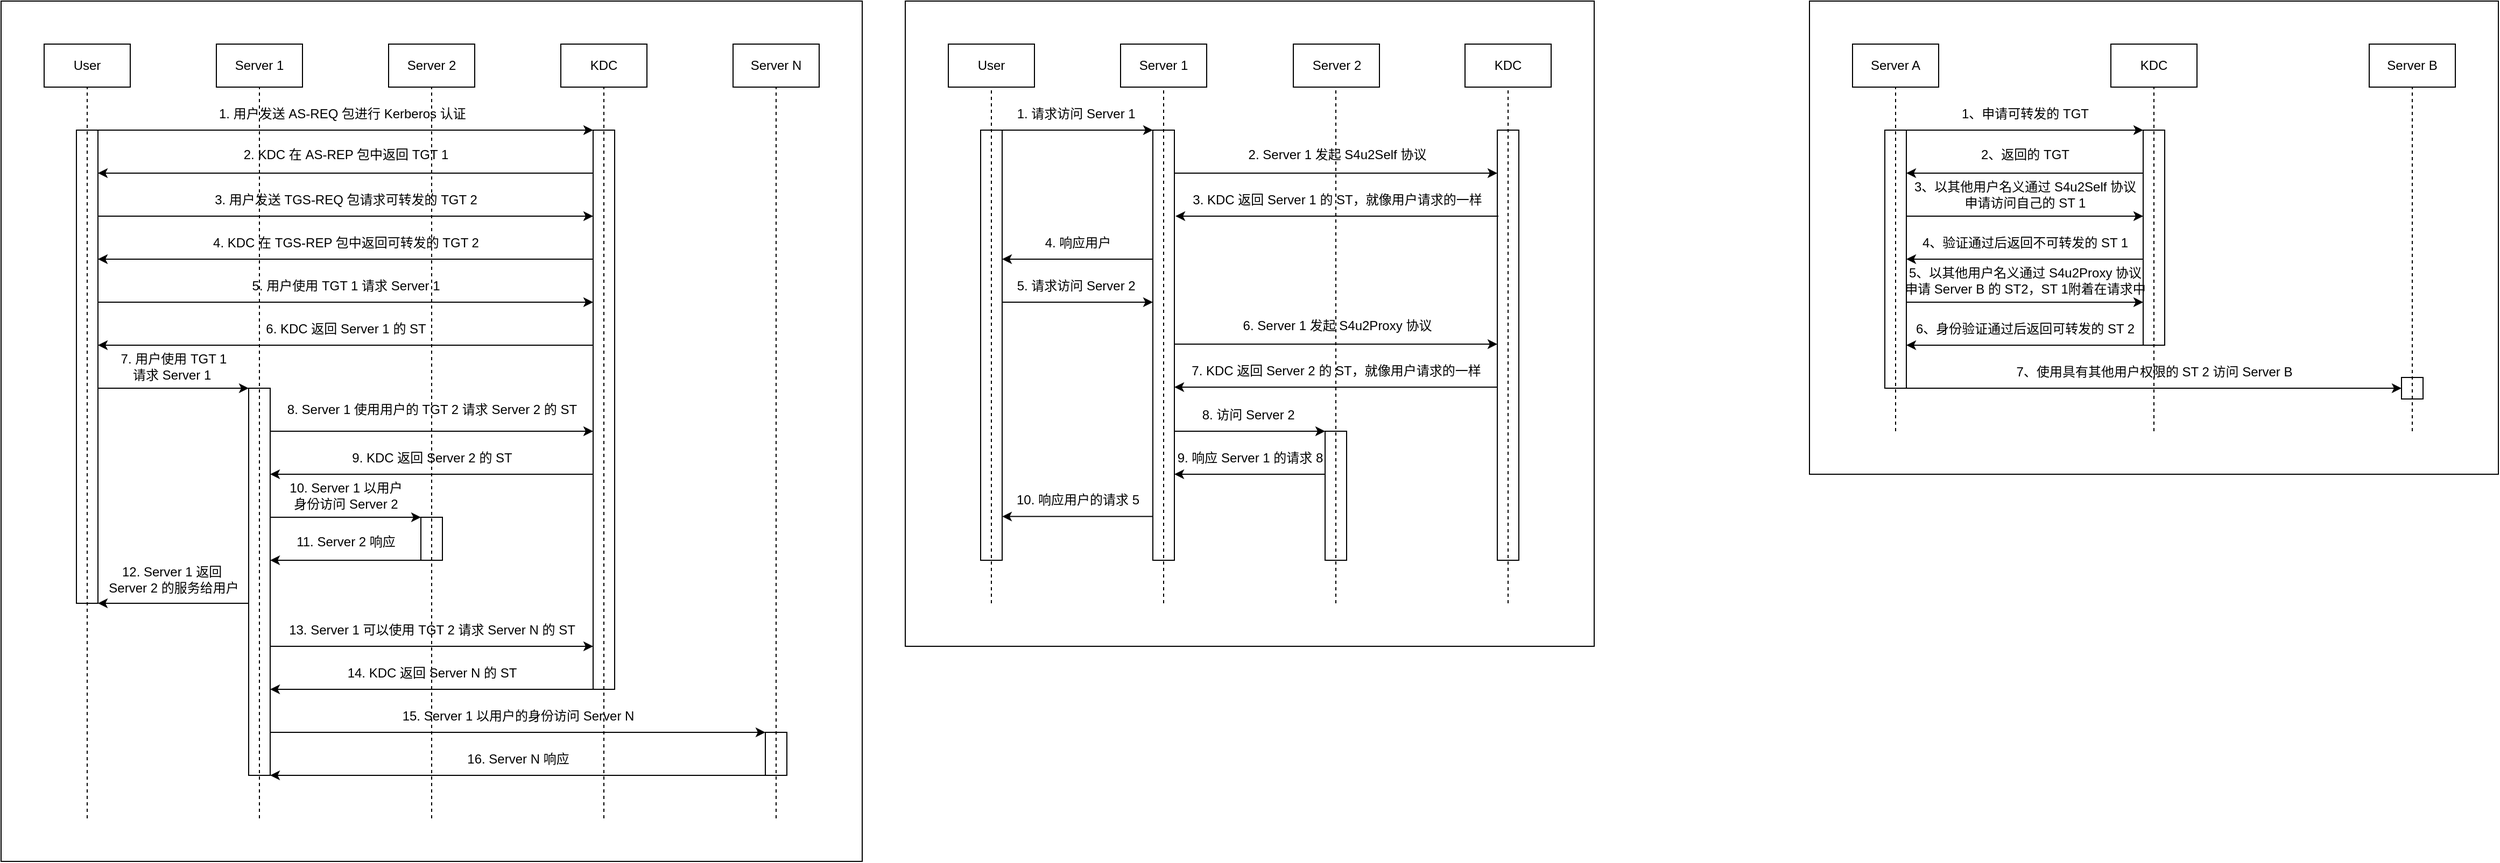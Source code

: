 <mxfile version="22.0.4" type="github">
  <diagram name="第 1 页" id="ZDr5vjkKfLyj0icd-GqV">
    <mxGraphModel dx="862" dy="435" grid="1" gridSize="10" guides="1" tooltips="1" connect="1" arrows="1" fold="1" page="1" pageScale="1" pageWidth="827" pageHeight="1169" math="0" shadow="0">
      <root>
        <mxCell id="0" />
        <mxCell id="1" parent="0" />
        <mxCell id="HPla1o8godMDjGClW9z5-30" value="" style="rounded=0;whiteSpace=wrap;html=1;" vertex="1" parent="1">
          <mxGeometry x="1680" width="640" height="440" as="geometry" />
        </mxCell>
        <mxCell id="HPla1o8godMDjGClW9z5-28" value="" style="rounded=0;whiteSpace=wrap;html=1;" vertex="1" parent="1">
          <mxGeometry x="2230" y="350" width="20" height="20" as="geometry" />
        </mxCell>
        <mxCell id="HPla1o8godMDjGClW9z5-27" value="" style="rounded=0;whiteSpace=wrap;html=1;" vertex="1" parent="1">
          <mxGeometry x="1990" y="120" width="20" height="200" as="geometry" />
        </mxCell>
        <mxCell id="HPla1o8godMDjGClW9z5-23" value="" style="rounded=0;whiteSpace=wrap;html=1;" vertex="1" parent="1">
          <mxGeometry x="1750" y="120" width="20" height="240" as="geometry" />
        </mxCell>
        <mxCell id="7yoMR9bMtqDJIdtvnZNh-3" value="" style="rounded=0;whiteSpace=wrap;html=1;" parent="1" vertex="1">
          <mxGeometry x="840" width="640" height="600" as="geometry" />
        </mxCell>
        <mxCell id="usVfSzNqkV0ZZe4DDIiA-19" value="" style="rounded=0;whiteSpace=wrap;html=1;" parent="1" vertex="1">
          <mxGeometry x="1390" y="120" width="20" height="400" as="geometry" />
        </mxCell>
        <mxCell id="usVfSzNqkV0ZZe4DDIiA-36" value="" style="rounded=0;whiteSpace=wrap;html=1;" parent="1" vertex="1">
          <mxGeometry x="1230" y="400" width="20" height="120" as="geometry" />
        </mxCell>
        <mxCell id="usVfSzNqkV0ZZe4DDIiA-13" value="" style="rounded=0;whiteSpace=wrap;html=1;" parent="1" vertex="1">
          <mxGeometry x="1070" y="120" width="20" height="400" as="geometry" />
        </mxCell>
        <mxCell id="usVfSzNqkV0ZZe4DDIiA-11" value="" style="rounded=0;whiteSpace=wrap;html=1;" parent="1" vertex="1">
          <mxGeometry x="910" y="120" width="20" height="400" as="geometry" />
        </mxCell>
        <mxCell id="geqOU8Ly6QwuSXcI2jb7-61" value="" style="rounded=0;whiteSpace=wrap;html=1;" parent="1" vertex="1">
          <mxGeometry width="800" height="800" as="geometry" />
        </mxCell>
        <mxCell id="geqOU8Ly6QwuSXcI2jb7-50" value="" style="rounded=0;whiteSpace=wrap;html=1;" parent="1" vertex="1">
          <mxGeometry x="710" y="680" width="20" height="40" as="geometry" />
        </mxCell>
        <mxCell id="geqOU8Ly6QwuSXcI2jb7-41" value="" style="rounded=0;whiteSpace=wrap;html=1;" parent="1" vertex="1">
          <mxGeometry x="390" y="480" width="20" height="40" as="geometry" />
        </mxCell>
        <mxCell id="geqOU8Ly6QwuSXcI2jb7-10" value="" style="rounded=0;whiteSpace=wrap;html=1;" parent="1" vertex="1">
          <mxGeometry x="550" y="120" width="20" height="520" as="geometry" />
        </mxCell>
        <mxCell id="geqOU8Ly6QwuSXcI2jb7-28" value="" style="rounded=0;whiteSpace=wrap;html=1;" parent="1" vertex="1">
          <mxGeometry x="230" y="360" width="20" height="360" as="geometry" />
        </mxCell>
        <mxCell id="geqOU8Ly6QwuSXcI2jb7-8" value="" style="rounded=0;whiteSpace=wrap;html=1;" parent="1" vertex="1">
          <mxGeometry x="70" y="120" width="20" height="440" as="geometry" />
        </mxCell>
        <mxCell id="geqOU8Ly6QwuSXcI2jb7-1" value="User" style="rounded=0;whiteSpace=wrap;html=1;" parent="1" vertex="1">
          <mxGeometry x="40" y="40" width="80" height="40" as="geometry" />
        </mxCell>
        <mxCell id="geqOU8Ly6QwuSXcI2jb7-2" value="Server 1" style="rounded=0;whiteSpace=wrap;html=1;" parent="1" vertex="1">
          <mxGeometry x="200" y="40" width="80" height="40" as="geometry" />
        </mxCell>
        <mxCell id="geqOU8Ly6QwuSXcI2jb7-3" value="Server 2" style="rounded=0;whiteSpace=wrap;html=1;" parent="1" vertex="1">
          <mxGeometry x="360" y="40" width="80" height="40" as="geometry" />
        </mxCell>
        <mxCell id="geqOU8Ly6QwuSXcI2jb7-4" value="Server N" style="rounded=0;whiteSpace=wrap;html=1;" parent="1" vertex="1">
          <mxGeometry x="680" y="40" width="80" height="40" as="geometry" />
        </mxCell>
        <mxCell id="geqOU8Ly6QwuSXcI2jb7-5" value="KDC" style="rounded=0;whiteSpace=wrap;html=1;" parent="1" vertex="1">
          <mxGeometry x="520" y="40" width="80" height="40" as="geometry" />
        </mxCell>
        <mxCell id="geqOU8Ly6QwuSXcI2jb7-6" value="" style="endArrow=none;dashed=1;html=1;rounded=0;entryX=0.5;entryY=1;entryDx=0;entryDy=0;" parent="1" target="geqOU8Ly6QwuSXcI2jb7-1" edge="1">
          <mxGeometry width="50" height="50" relative="1" as="geometry">
            <mxPoint x="80" y="760" as="sourcePoint" />
            <mxPoint x="70" y="100" as="targetPoint" />
          </mxGeometry>
        </mxCell>
        <mxCell id="geqOU8Ly6QwuSXcI2jb7-7" value="" style="endArrow=none;dashed=1;html=1;rounded=0;entryX=0.5;entryY=1;entryDx=0;entryDy=0;" parent="1" target="geqOU8Ly6QwuSXcI2jb7-5" edge="1">
          <mxGeometry width="50" height="50" relative="1" as="geometry">
            <mxPoint x="560" y="760" as="sourcePoint" />
            <mxPoint x="540" y="210" as="targetPoint" />
          </mxGeometry>
        </mxCell>
        <mxCell id="geqOU8Ly6QwuSXcI2jb7-12" value="" style="endArrow=classic;html=1;rounded=0;exitX=1;exitY=0;exitDx=0;exitDy=0;entryX=0;entryY=0;entryDx=0;entryDy=0;" parent="1" source="geqOU8Ly6QwuSXcI2jb7-8" target="geqOU8Ly6QwuSXcI2jb7-10" edge="1">
          <mxGeometry width="50" height="50" relative="1" as="geometry">
            <mxPoint x="390" y="300" as="sourcePoint" />
            <mxPoint x="440" y="250" as="targetPoint" />
          </mxGeometry>
        </mxCell>
        <mxCell id="geqOU8Ly6QwuSXcI2jb7-13" value="1. 用户发送 AS-REQ 包进行 Kerberos 认证&amp;nbsp;&amp;nbsp; " style="text;html=1;align=center;verticalAlign=middle;resizable=0;points=[];autosize=1;strokeColor=none;fillColor=none;" parent="1" vertex="1">
          <mxGeometry x="190" y="90" width="260" height="30" as="geometry" />
        </mxCell>
        <mxCell id="geqOU8Ly6QwuSXcI2jb7-15" value="2. KDC 在 AS-REP 包中返回 TGT 1" style="text;html=1;align=center;verticalAlign=middle;resizable=0;points=[];autosize=1;strokeColor=none;fillColor=none;" parent="1" vertex="1">
          <mxGeometry x="215" y="128" width="210" height="30" as="geometry" />
        </mxCell>
        <mxCell id="geqOU8Ly6QwuSXcI2jb7-16" value="" style="endArrow=classic;html=1;rounded=0;" parent="1" edge="1">
          <mxGeometry width="50" height="50" relative="1" as="geometry">
            <mxPoint x="90" y="200" as="sourcePoint" />
            <mxPoint x="550" y="200" as="targetPoint" />
          </mxGeometry>
        </mxCell>
        <mxCell id="geqOU8Ly6QwuSXcI2jb7-17" value="3. 用户发送 TGS-REQ 包请求可转发的 TGT 2" style="text;html=1;align=center;verticalAlign=middle;resizable=0;points=[];autosize=1;strokeColor=none;fillColor=none;" parent="1" vertex="1">
          <mxGeometry x="185" y="170" width="270" height="30" as="geometry" />
        </mxCell>
        <mxCell id="geqOU8Ly6QwuSXcI2jb7-18" value="" style="endArrow=classic;html=1;rounded=0;exitX=-0.006;exitY=0.236;exitDx=0;exitDy=0;exitPerimeter=0;entryX=1.019;entryY=0.235;entryDx=0;entryDy=0;entryPerimeter=0;" parent="1" edge="1">
          <mxGeometry width="50" height="50" relative="1" as="geometry">
            <mxPoint x="550" y="240" as="sourcePoint" />
            <mxPoint x="90" y="240" as="targetPoint" />
          </mxGeometry>
        </mxCell>
        <mxCell id="geqOU8Ly6QwuSXcI2jb7-19" value="4. KDC 在 TGS-REP 包中返回可转发的 TGT 2" style="text;html=1;align=center;verticalAlign=middle;resizable=0;points=[];autosize=1;strokeColor=none;fillColor=none;" parent="1" vertex="1">
          <mxGeometry x="185" y="210" width="270" height="30" as="geometry" />
        </mxCell>
        <mxCell id="geqOU8Ly6QwuSXcI2jb7-20" value="" style="endArrow=classic;html=1;rounded=0;" parent="1" edge="1">
          <mxGeometry width="50" height="50" relative="1" as="geometry">
            <mxPoint x="90" y="280" as="sourcePoint" />
            <mxPoint x="550" y="280" as="targetPoint" />
          </mxGeometry>
        </mxCell>
        <mxCell id="geqOU8Ly6QwuSXcI2jb7-23" value="" style="endArrow=classic;html=1;rounded=0;exitX=-0.006;exitY=0.236;exitDx=0;exitDy=0;exitPerimeter=0;entryX=1.019;entryY=0.235;entryDx=0;entryDy=0;entryPerimeter=0;" parent="1" edge="1">
          <mxGeometry width="50" height="50" relative="1" as="geometry">
            <mxPoint x="550" y="160" as="sourcePoint" />
            <mxPoint x="90" y="160" as="targetPoint" />
          </mxGeometry>
        </mxCell>
        <mxCell id="geqOU8Ly6QwuSXcI2jb7-24" value="5. 用户使用 TGT 1 请求 Server 1" style="text;html=1;align=center;verticalAlign=middle;resizable=0;points=[];autosize=1;strokeColor=none;fillColor=none;" parent="1" vertex="1">
          <mxGeometry x="220" y="250" width="200" height="30" as="geometry" />
        </mxCell>
        <mxCell id="geqOU8Ly6QwuSXcI2jb7-25" value="" style="endArrow=classic;html=1;rounded=0;exitX=-0.006;exitY=0.236;exitDx=0;exitDy=0;exitPerimeter=0;entryX=1.019;entryY=0.235;entryDx=0;entryDy=0;entryPerimeter=0;" parent="1" edge="1">
          <mxGeometry width="50" height="50" relative="1" as="geometry">
            <mxPoint x="550" y="320" as="sourcePoint" />
            <mxPoint x="90" y="320" as="targetPoint" />
          </mxGeometry>
        </mxCell>
        <mxCell id="geqOU8Ly6QwuSXcI2jb7-26" value="6. KDC 返回 Server 1 的 ST" style="text;html=1;align=center;verticalAlign=middle;resizable=0;points=[];autosize=1;strokeColor=none;fillColor=none;" parent="1" vertex="1">
          <mxGeometry x="235" y="290" width="170" height="30" as="geometry" />
        </mxCell>
        <mxCell id="geqOU8Ly6QwuSXcI2jb7-27" value="" style="endArrow=none;dashed=1;html=1;rounded=0;entryX=0.5;entryY=1;entryDx=0;entryDy=0;" parent="1" target="geqOU8Ly6QwuSXcI2jb7-2" edge="1">
          <mxGeometry width="50" height="50" relative="1" as="geometry">
            <mxPoint x="240" y="760" as="sourcePoint" />
            <mxPoint x="190" y="360" as="targetPoint" />
          </mxGeometry>
        </mxCell>
        <mxCell id="geqOU8Ly6QwuSXcI2jb7-30" value="" style="endArrow=classic;html=1;rounded=0;" parent="1" edge="1">
          <mxGeometry width="50" height="50" relative="1" as="geometry">
            <mxPoint x="90" y="360" as="sourcePoint" />
            <mxPoint x="230" y="360" as="targetPoint" />
          </mxGeometry>
        </mxCell>
        <mxCell id="geqOU8Ly6QwuSXcI2jb7-31" value="&lt;div&gt;7. 用户使用 TGT 1 &lt;br&gt;&lt;/div&gt;&lt;div&gt;请求 Server 1&amp;nbsp; &lt;/div&gt;" style="text;html=1;align=center;verticalAlign=middle;resizable=0;points=[];autosize=1;strokeColor=none;fillColor=none;" parent="1" vertex="1">
          <mxGeometry x="100" y="320" width="120" height="40" as="geometry" />
        </mxCell>
        <mxCell id="geqOU8Ly6QwuSXcI2jb7-32" value="" style="endArrow=none;dashed=1;html=1;rounded=0;entryX=0.5;entryY=1;entryDx=0;entryDy=0;" parent="1" target="geqOU8Ly6QwuSXcI2jb7-3" edge="1">
          <mxGeometry width="50" height="50" relative="1" as="geometry">
            <mxPoint x="400" y="760" as="sourcePoint" />
            <mxPoint x="630" y="110" as="targetPoint" />
          </mxGeometry>
        </mxCell>
        <mxCell id="geqOU8Ly6QwuSXcI2jb7-35" value="" style="endArrow=classic;html=1;rounded=0;" parent="1" edge="1">
          <mxGeometry width="50" height="50" relative="1" as="geometry">
            <mxPoint x="250" y="400" as="sourcePoint" />
            <mxPoint x="550" y="400" as="targetPoint" />
          </mxGeometry>
        </mxCell>
        <mxCell id="geqOU8Ly6QwuSXcI2jb7-36" value="8. Server 1 使用用户的 TGT 2 请求 Server 2 的 ST" style="text;html=1;align=center;verticalAlign=middle;resizable=0;points=[];autosize=1;strokeColor=none;fillColor=none;" parent="1" vertex="1">
          <mxGeometry x="255" y="365" width="290" height="30" as="geometry" />
        </mxCell>
        <mxCell id="geqOU8Ly6QwuSXcI2jb7-37" value="" style="endArrow=classic;html=1;rounded=0;entryX=1.019;entryY=0.235;entryDx=0;entryDy=0;entryPerimeter=0;" parent="1" edge="1">
          <mxGeometry width="50" height="50" relative="1" as="geometry">
            <mxPoint x="550" y="440" as="sourcePoint" />
            <mxPoint x="250" y="440" as="targetPoint" />
          </mxGeometry>
        </mxCell>
        <mxCell id="geqOU8Ly6QwuSXcI2jb7-38" value="9. KDC 返回 Server 2 的 ST" style="text;html=1;align=center;verticalAlign=middle;resizable=0;points=[];autosize=1;strokeColor=none;fillColor=none;" parent="1" vertex="1">
          <mxGeometry x="315" y="410" width="170" height="30" as="geometry" />
        </mxCell>
        <mxCell id="geqOU8Ly6QwuSXcI2jb7-43" value="" style="endArrow=classic;html=1;rounded=0;" parent="1" edge="1">
          <mxGeometry width="50" height="50" relative="1" as="geometry">
            <mxPoint x="250" y="480" as="sourcePoint" />
            <mxPoint x="390" y="480" as="targetPoint" />
          </mxGeometry>
        </mxCell>
        <mxCell id="geqOU8Ly6QwuSXcI2jb7-44" value="&lt;div&gt;10. Server 1 以用户&lt;/div&gt;&lt;div&gt;身份访问 Server 2&lt;/div&gt;" style="text;html=1;align=center;verticalAlign=middle;resizable=0;points=[];autosize=1;strokeColor=none;fillColor=none;" parent="1" vertex="1">
          <mxGeometry x="255" y="440" width="130" height="40" as="geometry" />
        </mxCell>
        <mxCell id="geqOU8Ly6QwuSXcI2jb7-45" value="" style="endArrow=classic;html=1;rounded=0;entryX=1.019;entryY=0.235;entryDx=0;entryDy=0;entryPerimeter=0;" parent="1" edge="1">
          <mxGeometry width="50" height="50" relative="1" as="geometry">
            <mxPoint x="390" y="520" as="sourcePoint" />
            <mxPoint x="250" y="520" as="targetPoint" />
          </mxGeometry>
        </mxCell>
        <mxCell id="geqOU8Ly6QwuSXcI2jb7-46" value="&lt;div&gt;11. Server 2 响应&lt;/div&gt;" style="text;html=1;align=center;verticalAlign=middle;resizable=0;points=[];autosize=1;strokeColor=none;fillColor=none;" parent="1" vertex="1">
          <mxGeometry x="260" y="488" width="120" height="30" as="geometry" />
        </mxCell>
        <mxCell id="geqOU8Ly6QwuSXcI2jb7-47" value="" style="endArrow=classic;html=1;rounded=0;entryX=1.019;entryY=0.235;entryDx=0;entryDy=0;entryPerimeter=0;" parent="1" edge="1">
          <mxGeometry width="50" height="50" relative="1" as="geometry">
            <mxPoint x="230" y="560" as="sourcePoint" />
            <mxPoint x="90" y="560" as="targetPoint" />
          </mxGeometry>
        </mxCell>
        <mxCell id="geqOU8Ly6QwuSXcI2jb7-48" value="&lt;div&gt;12. Server 1 返回&amp;nbsp;&lt;/div&gt;&lt;div&gt;Server 2 的服务给用户&lt;/div&gt;" style="text;html=1;align=center;verticalAlign=middle;resizable=0;points=[];autosize=1;strokeColor=none;fillColor=none;" parent="1" vertex="1">
          <mxGeometry x="90" y="518" width="140" height="40" as="geometry" />
        </mxCell>
        <mxCell id="geqOU8Ly6QwuSXcI2jb7-49" value="" style="endArrow=none;dashed=1;html=1;rounded=0;entryX=0.5;entryY=1;entryDx=0;entryDy=0;" parent="1" target="geqOU8Ly6QwuSXcI2jb7-4" edge="1">
          <mxGeometry width="50" height="50" relative="1" as="geometry">
            <mxPoint x="720" y="760" as="sourcePoint" />
            <mxPoint x="700" y="280" as="targetPoint" />
          </mxGeometry>
        </mxCell>
        <mxCell id="geqOU8Ly6QwuSXcI2jb7-53" value="" style="endArrow=classic;html=1;rounded=0;" parent="1" edge="1">
          <mxGeometry width="50" height="50" relative="1" as="geometry">
            <mxPoint x="250" y="600" as="sourcePoint" />
            <mxPoint x="550" y="600" as="targetPoint" />
          </mxGeometry>
        </mxCell>
        <mxCell id="geqOU8Ly6QwuSXcI2jb7-54" value="13. Server 1 可以使用 TGT 2 请求 Server N 的 ST" style="text;html=1;align=center;verticalAlign=middle;resizable=0;points=[];autosize=1;strokeColor=none;fillColor=none;" parent="1" vertex="1">
          <mxGeometry x="255" y="570" width="290" height="30" as="geometry" />
        </mxCell>
        <mxCell id="geqOU8Ly6QwuSXcI2jb7-55" value="" style="endArrow=classic;html=1;rounded=0;entryX=1.019;entryY=0.235;entryDx=0;entryDy=0;entryPerimeter=0;" parent="1" edge="1">
          <mxGeometry width="50" height="50" relative="1" as="geometry">
            <mxPoint x="550" y="640" as="sourcePoint" />
            <mxPoint x="250" y="640" as="targetPoint" />
          </mxGeometry>
        </mxCell>
        <mxCell id="geqOU8Ly6QwuSXcI2jb7-56" value="14. KDC 返回 Server N 的 ST" style="text;html=1;align=center;verticalAlign=middle;resizable=0;points=[];autosize=1;strokeColor=none;fillColor=none;" parent="1" vertex="1">
          <mxGeometry x="310" y="610" width="180" height="30" as="geometry" />
        </mxCell>
        <mxCell id="geqOU8Ly6QwuSXcI2jb7-57" value="" style="endArrow=classic;html=1;rounded=0;" parent="1" edge="1">
          <mxGeometry width="50" height="50" relative="1" as="geometry">
            <mxPoint x="250" y="680" as="sourcePoint" />
            <mxPoint x="710" y="680" as="targetPoint" />
          </mxGeometry>
        </mxCell>
        <mxCell id="geqOU8Ly6QwuSXcI2jb7-58" value="" style="endArrow=classic;html=1;rounded=0;exitX=-0.006;exitY=0.236;exitDx=0;exitDy=0;exitPerimeter=0;entryX=1.019;entryY=0.235;entryDx=0;entryDy=0;entryPerimeter=0;" parent="1" edge="1">
          <mxGeometry width="50" height="50" relative="1" as="geometry">
            <mxPoint x="710" y="720" as="sourcePoint" />
            <mxPoint x="250" y="720" as="targetPoint" />
          </mxGeometry>
        </mxCell>
        <mxCell id="geqOU8Ly6QwuSXcI2jb7-59" value="15. Server 1 以用户的身份访问 Server N" style="text;html=1;align=center;verticalAlign=middle;resizable=0;points=[];autosize=1;strokeColor=none;fillColor=none;" parent="1" vertex="1">
          <mxGeometry x="360" y="650" width="240" height="30" as="geometry" />
        </mxCell>
        <mxCell id="geqOU8Ly6QwuSXcI2jb7-60" value="16. Server N 响应" style="text;html=1;align=center;verticalAlign=middle;resizable=0;points=[];autosize=1;strokeColor=none;fillColor=none;" parent="1" vertex="1">
          <mxGeometry x="420" y="690" width="120" height="30" as="geometry" />
        </mxCell>
        <mxCell id="usVfSzNqkV0ZZe4DDIiA-1" value="User" style="rounded=0;whiteSpace=wrap;html=1;" parent="1" vertex="1">
          <mxGeometry x="880" y="40" width="80" height="40" as="geometry" />
        </mxCell>
        <mxCell id="usVfSzNqkV0ZZe4DDIiA-2" value="Server 1" style="rounded=0;whiteSpace=wrap;html=1;" parent="1" vertex="1">
          <mxGeometry x="1040" y="40" width="80" height="40" as="geometry" />
        </mxCell>
        <mxCell id="usVfSzNqkV0ZZe4DDIiA-3" value="Server 2" style="rounded=0;whiteSpace=wrap;html=1;" parent="1" vertex="1">
          <mxGeometry x="1200.5" y="40" width="80" height="40" as="geometry" />
        </mxCell>
        <mxCell id="usVfSzNqkV0ZZe4DDIiA-5" value="KDC" style="rounded=0;whiteSpace=wrap;html=1;" parent="1" vertex="1">
          <mxGeometry x="1360" y="40" width="80" height="40" as="geometry" />
        </mxCell>
        <mxCell id="usVfSzNqkV0ZZe4DDIiA-9" value="" style="endArrow=none;dashed=1;html=1;rounded=0;entryX=0.5;entryY=1;entryDx=0;entryDy=0;" parent="1" target="usVfSzNqkV0ZZe4DDIiA-1" edge="1">
          <mxGeometry width="50" height="50" relative="1" as="geometry">
            <mxPoint x="920" y="560" as="sourcePoint" />
            <mxPoint x="1130" y="360" as="targetPoint" />
          </mxGeometry>
        </mxCell>
        <mxCell id="usVfSzNqkV0ZZe4DDIiA-10" value="" style="endArrow=none;dashed=1;html=1;rounded=0;entryX=0.5;entryY=1;entryDx=0;entryDy=0;" parent="1" target="usVfSzNqkV0ZZe4DDIiA-2" edge="1">
          <mxGeometry width="50" height="50" relative="1" as="geometry">
            <mxPoint x="1080" y="560" as="sourcePoint" />
            <mxPoint x="1130" y="360" as="targetPoint" />
          </mxGeometry>
        </mxCell>
        <mxCell id="usVfSzNqkV0ZZe4DDIiA-14" value="" style="endArrow=classic;html=1;rounded=0;" parent="1" edge="1">
          <mxGeometry width="50" height="50" relative="1" as="geometry">
            <mxPoint x="930" y="120.0" as="sourcePoint" />
            <mxPoint x="1070" y="120.0" as="targetPoint" />
          </mxGeometry>
        </mxCell>
        <mxCell id="usVfSzNqkV0ZZe4DDIiA-15" value="1. 请求访问 Server 1&amp;nbsp; " style="text;html=1;align=center;verticalAlign=middle;resizable=0;points=[];autosize=1;strokeColor=none;fillColor=none;" parent="1" vertex="1">
          <mxGeometry x="930" y="90" width="140" height="30" as="geometry" />
        </mxCell>
        <mxCell id="usVfSzNqkV0ZZe4DDIiA-17" value="" style="endArrow=none;dashed=1;html=1;rounded=0;" parent="1" edge="1">
          <mxGeometry width="50" height="50" relative="1" as="geometry">
            <mxPoint x="1240" y="560" as="sourcePoint" />
            <mxPoint x="1240" y="80" as="targetPoint" />
          </mxGeometry>
        </mxCell>
        <mxCell id="usVfSzNqkV0ZZe4DDIiA-18" value="" style="endArrow=none;dashed=1;html=1;rounded=0;entryX=0.5;entryY=1;entryDx=0;entryDy=0;" parent="1" target="usVfSzNqkV0ZZe4DDIiA-5" edge="1">
          <mxGeometry width="50" height="50" relative="1" as="geometry">
            <mxPoint x="1400" y="560" as="sourcePoint" />
            <mxPoint x="1070" y="160" as="targetPoint" />
          </mxGeometry>
        </mxCell>
        <mxCell id="usVfSzNqkV0ZZe4DDIiA-20" value="" style="endArrow=classic;html=1;rounded=0;" parent="1" edge="1">
          <mxGeometry width="50" height="50" relative="1" as="geometry">
            <mxPoint x="1090" y="160" as="sourcePoint" />
            <mxPoint x="1390" y="160" as="targetPoint" />
          </mxGeometry>
        </mxCell>
        <mxCell id="usVfSzNqkV0ZZe4DDIiA-21" value="2. Server 1 发起 S4u2Self 协议" style="text;html=1;align=center;verticalAlign=middle;resizable=0;points=[];autosize=1;strokeColor=none;fillColor=none;" parent="1" vertex="1">
          <mxGeometry x="1145.5" y="128" width="190" height="30" as="geometry" />
        </mxCell>
        <mxCell id="usVfSzNqkV0ZZe4DDIiA-22" value="" style="endArrow=classic;html=1;rounded=0;entryX=1.019;entryY=0.235;entryDx=0;entryDy=0;entryPerimeter=0;" parent="1" edge="1">
          <mxGeometry width="50" height="50" relative="1" as="geometry">
            <mxPoint x="1391" y="200" as="sourcePoint" />
            <mxPoint x="1091" y="200" as="targetPoint" />
          </mxGeometry>
        </mxCell>
        <mxCell id="usVfSzNqkV0ZZe4DDIiA-23" value="3. KDC 返回 Server 1 的 ST，就像用户请求的一样" style="text;html=1;align=center;verticalAlign=middle;resizable=0;points=[];autosize=1;strokeColor=none;fillColor=none;" parent="1" vertex="1">
          <mxGeometry x="1095.5" y="170" width="290" height="30" as="geometry" />
        </mxCell>
        <mxCell id="usVfSzNqkV0ZZe4DDIiA-24" value="" style="endArrow=classic;html=1;rounded=0;entryX=1.019;entryY=0.235;entryDx=0;entryDy=0;entryPerimeter=0;" parent="1" edge="1">
          <mxGeometry width="50" height="50" relative="1" as="geometry">
            <mxPoint x="1070" y="240" as="sourcePoint" />
            <mxPoint x="930" y="240" as="targetPoint" />
          </mxGeometry>
        </mxCell>
        <mxCell id="usVfSzNqkV0ZZe4DDIiA-25" value="4. 响应用户" style="text;html=1;align=center;verticalAlign=middle;resizable=0;points=[];autosize=1;strokeColor=none;fillColor=none;" parent="1" vertex="1">
          <mxGeometry x="960" y="210" width="80" height="30" as="geometry" />
        </mxCell>
        <mxCell id="usVfSzNqkV0ZZe4DDIiA-26" value="" style="endArrow=classic;html=1;rounded=0;" parent="1" edge="1">
          <mxGeometry width="50" height="50" relative="1" as="geometry">
            <mxPoint x="930" y="280" as="sourcePoint" />
            <mxPoint x="1070" y="280" as="targetPoint" />
          </mxGeometry>
        </mxCell>
        <mxCell id="usVfSzNqkV0ZZe4DDIiA-27" value="5. 请求访问 Server 2&amp;nbsp; " style="text;html=1;align=center;verticalAlign=middle;resizable=0;points=[];autosize=1;strokeColor=none;fillColor=none;" parent="1" vertex="1">
          <mxGeometry x="930" y="250" width="140" height="30" as="geometry" />
        </mxCell>
        <mxCell id="usVfSzNqkV0ZZe4DDIiA-30" value="" style="endArrow=classic;html=1;rounded=0;" parent="1" edge="1">
          <mxGeometry width="50" height="50" relative="1" as="geometry">
            <mxPoint x="1090" y="319" as="sourcePoint" />
            <mxPoint x="1390" y="319" as="targetPoint" />
          </mxGeometry>
        </mxCell>
        <mxCell id="usVfSzNqkV0ZZe4DDIiA-31" value="6. Server 1 发起 S4u2Proxy 协议" style="text;html=1;align=center;verticalAlign=middle;resizable=0;points=[];autosize=1;strokeColor=none;fillColor=none;" parent="1" vertex="1">
          <mxGeometry x="1140.5" y="287" width="200" height="30" as="geometry" />
        </mxCell>
        <mxCell id="usVfSzNqkV0ZZe4DDIiA-32" value="" style="endArrow=classic;html=1;rounded=0;entryX=1.019;entryY=0.235;entryDx=0;entryDy=0;entryPerimeter=0;" parent="1" edge="1">
          <mxGeometry width="50" height="50" relative="1" as="geometry">
            <mxPoint x="1390" y="359" as="sourcePoint" />
            <mxPoint x="1090" y="359" as="targetPoint" />
          </mxGeometry>
        </mxCell>
        <mxCell id="usVfSzNqkV0ZZe4DDIiA-33" value="7. KDC 返回 Server 2 的 ST，就像用户请求的一样" style="text;html=1;align=center;verticalAlign=middle;resizable=0;points=[];autosize=1;strokeColor=none;fillColor=none;" parent="1" vertex="1">
          <mxGeometry x="1094.5" y="329" width="290" height="30" as="geometry" />
        </mxCell>
        <mxCell id="usVfSzNqkV0ZZe4DDIiA-34" value="" style="endArrow=classic;html=1;rounded=0;" parent="1" edge="1">
          <mxGeometry width="50" height="50" relative="1" as="geometry">
            <mxPoint x="1090" y="400" as="sourcePoint" />
            <mxPoint x="1230" y="400" as="targetPoint" />
          </mxGeometry>
        </mxCell>
        <mxCell id="usVfSzNqkV0ZZe4DDIiA-35" value="8. 访问 Server 2&amp;nbsp; " style="text;html=1;align=center;verticalAlign=middle;resizable=0;points=[];autosize=1;strokeColor=none;fillColor=none;" parent="1" vertex="1">
          <mxGeometry x="1105" y="370" width="110" height="30" as="geometry" />
        </mxCell>
        <mxCell id="usVfSzNqkV0ZZe4DDIiA-37" value="" style="endArrow=classic;html=1;rounded=0;entryX=1.019;entryY=0.235;entryDx=0;entryDy=0;entryPerimeter=0;" parent="1" edge="1">
          <mxGeometry width="50" height="50" relative="1" as="geometry">
            <mxPoint x="1230" y="440" as="sourcePoint" />
            <mxPoint x="1090" y="440" as="targetPoint" />
          </mxGeometry>
        </mxCell>
        <mxCell id="usVfSzNqkV0ZZe4DDIiA-38" value="9. 响应 Server 1 的请求 8" style="text;html=1;align=center;verticalAlign=middle;resizable=0;points=[];autosize=1;strokeColor=none;fillColor=none;" parent="1" vertex="1">
          <mxGeometry x="1080" y="410" width="160" height="30" as="geometry" />
        </mxCell>
        <mxCell id="usVfSzNqkV0ZZe4DDIiA-39" value="" style="endArrow=classic;html=1;rounded=0;entryX=1.019;entryY=0.235;entryDx=0;entryDy=0;entryPerimeter=0;" parent="1" edge="1">
          <mxGeometry width="50" height="50" relative="1" as="geometry">
            <mxPoint x="1070" y="479.31" as="sourcePoint" />
            <mxPoint x="930" y="479.31" as="targetPoint" />
          </mxGeometry>
        </mxCell>
        <mxCell id="usVfSzNqkV0ZZe4DDIiA-40" value="10. 响应用户的请求 5" style="text;html=1;align=center;verticalAlign=middle;resizable=0;points=[];autosize=1;strokeColor=none;fillColor=none;" parent="1" vertex="1">
          <mxGeometry x="930" y="449.31" width="140" height="30" as="geometry" />
        </mxCell>
        <mxCell id="HPla1o8godMDjGClW9z5-2" value="Server A" style="rounded=0;whiteSpace=wrap;html=1;" vertex="1" parent="1">
          <mxGeometry x="1720" y="40" width="80" height="40" as="geometry" />
        </mxCell>
        <mxCell id="HPla1o8godMDjGClW9z5-3" value="Server B" style="rounded=0;whiteSpace=wrap;html=1;" vertex="1" parent="1">
          <mxGeometry x="2200" y="40" width="80" height="40" as="geometry" />
        </mxCell>
        <mxCell id="HPla1o8godMDjGClW9z5-4" value="KDC" style="rounded=0;whiteSpace=wrap;html=1;" vertex="1" parent="1">
          <mxGeometry x="1960" y="40" width="80" height="40" as="geometry" />
        </mxCell>
        <mxCell id="HPla1o8godMDjGClW9z5-5" value="" style="endArrow=classic;html=1;rounded=0;" edge="1" parent="1">
          <mxGeometry width="50" height="50" relative="1" as="geometry">
            <mxPoint x="1770" y="120" as="sourcePoint" />
            <mxPoint x="1990" y="120" as="targetPoint" />
          </mxGeometry>
        </mxCell>
        <mxCell id="HPla1o8godMDjGClW9z5-6" value="&lt;div&gt;1、申请可转发的 TGT&lt;br&gt;&lt;/div&gt;" style="text;html=1;align=center;verticalAlign=middle;resizable=0;points=[];autosize=1;strokeColor=none;fillColor=none;" vertex="1" parent="1">
          <mxGeometry x="1810" y="90" width="140" height="30" as="geometry" />
        </mxCell>
        <mxCell id="HPla1o8godMDjGClW9z5-7" value="&lt;div&gt;3、以其他用户名义通过 S4u2Self 协议&lt;/div&gt;&lt;div&gt;申请访问自己的 ST 1&lt;/div&gt;" style="text;html=1;align=center;verticalAlign=middle;resizable=0;points=[];autosize=1;strokeColor=none;fillColor=none;" vertex="1" parent="1">
          <mxGeometry x="1765" y="160" width="230" height="40" as="geometry" />
        </mxCell>
        <mxCell id="HPla1o8godMDjGClW9z5-8" value="" style="endArrow=classic;html=1;rounded=0;" edge="1" parent="1">
          <mxGeometry width="50" height="50" relative="1" as="geometry">
            <mxPoint x="1990" y="160" as="sourcePoint" />
            <mxPoint x="1770" y="160" as="targetPoint" />
          </mxGeometry>
        </mxCell>
        <mxCell id="HPla1o8godMDjGClW9z5-9" value="2、返回的 TGT" style="text;html=1;align=center;verticalAlign=middle;resizable=0;points=[];autosize=1;strokeColor=none;fillColor=none;" vertex="1" parent="1">
          <mxGeometry x="1830" y="128" width="100" height="30" as="geometry" />
        </mxCell>
        <mxCell id="HPla1o8godMDjGClW9z5-10" value="4、验证通过后返回不可转发的 ST 1" style="text;html=1;align=center;verticalAlign=middle;resizable=0;points=[];autosize=1;strokeColor=none;fillColor=none;" vertex="1" parent="1">
          <mxGeometry x="1775" y="210" width="210" height="30" as="geometry" />
        </mxCell>
        <mxCell id="HPla1o8godMDjGClW9z5-11" value="&lt;div&gt;5、以其他用户名义通过 S4u2Proxy 协议&lt;/div&gt;&lt;div&gt;申请 Server B 的 ST2，ST 1附着在请求中&lt;br&gt;&lt;/div&gt;" style="text;html=1;align=center;verticalAlign=middle;resizable=0;points=[];autosize=1;strokeColor=none;fillColor=none;" vertex="1" parent="1">
          <mxGeometry x="1755" y="240" width="250" height="40" as="geometry" />
        </mxCell>
        <mxCell id="HPla1o8godMDjGClW9z5-12" value="6、身份验证通过后返回可转发的 ST 2" style="text;html=1;align=center;verticalAlign=middle;resizable=0;points=[];autosize=1;strokeColor=none;fillColor=none;" vertex="1" parent="1">
          <mxGeometry x="1765" y="290" width="230" height="30" as="geometry" />
        </mxCell>
        <mxCell id="HPla1o8godMDjGClW9z5-13" value="" style="endArrow=classic;html=1;rounded=0;" edge="1" parent="1">
          <mxGeometry width="50" height="50" relative="1" as="geometry">
            <mxPoint x="1770" y="360" as="sourcePoint" />
            <mxPoint x="2230" y="360" as="targetPoint" />
          </mxGeometry>
        </mxCell>
        <mxCell id="HPla1o8godMDjGClW9z5-14" value="" style="endArrow=classic;html=1;rounded=0;" edge="1" parent="1">
          <mxGeometry width="50" height="50" relative="1" as="geometry">
            <mxPoint x="1770" y="200" as="sourcePoint" />
            <mxPoint x="1990" y="200" as="targetPoint" />
          </mxGeometry>
        </mxCell>
        <mxCell id="HPla1o8godMDjGClW9z5-16" value="" style="endArrow=classic;html=1;rounded=0;" edge="1" parent="1">
          <mxGeometry width="50" height="50" relative="1" as="geometry">
            <mxPoint x="1990" y="240" as="sourcePoint" />
            <mxPoint x="1770" y="240" as="targetPoint" />
          </mxGeometry>
        </mxCell>
        <mxCell id="HPla1o8godMDjGClW9z5-17" value="" style="endArrow=classic;html=1;rounded=0;" edge="1" parent="1">
          <mxGeometry width="50" height="50" relative="1" as="geometry">
            <mxPoint x="1770" y="280" as="sourcePoint" />
            <mxPoint x="1990" y="280" as="targetPoint" />
          </mxGeometry>
        </mxCell>
        <mxCell id="HPla1o8godMDjGClW9z5-18" value="" style="endArrow=classic;html=1;rounded=0;" edge="1" parent="1">
          <mxGeometry width="50" height="50" relative="1" as="geometry">
            <mxPoint x="1990" y="320" as="sourcePoint" />
            <mxPoint x="1770" y="320" as="targetPoint" />
          </mxGeometry>
        </mxCell>
        <mxCell id="HPla1o8godMDjGClW9z5-19" value="7、使用具有其他用户权限的 ST 2 访问 Server B" style="text;html=1;align=center;verticalAlign=middle;resizable=0;points=[];autosize=1;strokeColor=none;fillColor=none;" vertex="1" parent="1">
          <mxGeometry x="1860" y="330" width="280" height="30" as="geometry" />
        </mxCell>
        <mxCell id="HPla1o8godMDjGClW9z5-20" value="" style="endArrow=none;dashed=1;html=1;rounded=0;entryX=0.5;entryY=1;entryDx=0;entryDy=0;" edge="1" parent="1" target="HPla1o8godMDjGClW9z5-2">
          <mxGeometry width="50" height="50" relative="1" as="geometry">
            <mxPoint x="1760" y="400" as="sourcePoint" />
            <mxPoint x="2040" y="210" as="targetPoint" />
          </mxGeometry>
        </mxCell>
        <mxCell id="HPla1o8godMDjGClW9z5-21" value="" style="endArrow=none;dashed=1;html=1;rounded=0;entryX=0.5;entryY=1;entryDx=0;entryDy=0;" edge="1" parent="1" target="HPla1o8godMDjGClW9z5-4">
          <mxGeometry width="50" height="50" relative="1" as="geometry">
            <mxPoint x="2000" y="400" as="sourcePoint" />
            <mxPoint x="2040" y="210" as="targetPoint" />
          </mxGeometry>
        </mxCell>
        <mxCell id="HPla1o8godMDjGClW9z5-22" value="" style="endArrow=none;dashed=1;html=1;rounded=0;entryX=0.5;entryY=1;entryDx=0;entryDy=0;" edge="1" parent="1" target="HPla1o8godMDjGClW9z5-3">
          <mxGeometry width="50" height="50" relative="1" as="geometry">
            <mxPoint x="2240" y="400" as="sourcePoint" />
            <mxPoint x="2040" y="210" as="targetPoint" />
          </mxGeometry>
        </mxCell>
      </root>
    </mxGraphModel>
  </diagram>
</mxfile>
